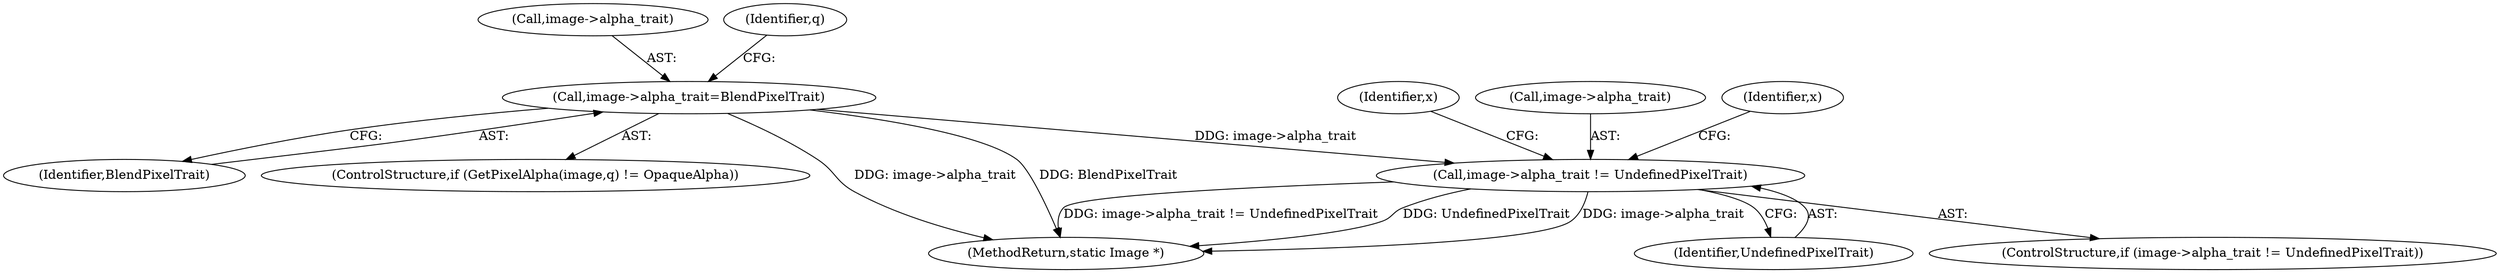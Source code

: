 digraph "0_ImageMagick_76efa969342568841ecf320b5a041685a6d24e0b@pointer" {
"1002129" [label="(Call,image->alpha_trait != UndefinedPixelTrait)"];
"1002189" [label="(Call,image->alpha_trait=BlendPixelTrait)"];
"1002136" [label="(Identifier,x)"];
"1002189" [label="(Call,image->alpha_trait=BlendPixelTrait)"];
"1002190" [label="(Call,image->alpha_trait)"];
"1002375" [label="(MethodReturn,static Image *)"];
"1002195" [label="(Identifier,q)"];
"1002130" [label="(Call,image->alpha_trait)"];
"1002133" [label="(Identifier,UndefinedPixelTrait)"];
"1002128" [label="(ControlStructure,if (image->alpha_trait != UndefinedPixelTrait))"];
"1002165" [label="(Identifier,x)"];
"1002129" [label="(Call,image->alpha_trait != UndefinedPixelTrait)"];
"1002193" [label="(Identifier,BlendPixelTrait)"];
"1002183" [label="(ControlStructure,if (GetPixelAlpha(image,q) != OpaqueAlpha))"];
"1002129" -> "1002128"  [label="AST: "];
"1002129" -> "1002133"  [label="CFG: "];
"1002130" -> "1002129"  [label="AST: "];
"1002133" -> "1002129"  [label="AST: "];
"1002136" -> "1002129"  [label="CFG: "];
"1002165" -> "1002129"  [label="CFG: "];
"1002129" -> "1002375"  [label="DDG: UndefinedPixelTrait"];
"1002129" -> "1002375"  [label="DDG: image->alpha_trait"];
"1002129" -> "1002375"  [label="DDG: image->alpha_trait != UndefinedPixelTrait"];
"1002189" -> "1002129"  [label="DDG: image->alpha_trait"];
"1002189" -> "1002183"  [label="AST: "];
"1002189" -> "1002193"  [label="CFG: "];
"1002190" -> "1002189"  [label="AST: "];
"1002193" -> "1002189"  [label="AST: "];
"1002195" -> "1002189"  [label="CFG: "];
"1002189" -> "1002375"  [label="DDG: image->alpha_trait"];
"1002189" -> "1002375"  [label="DDG: BlendPixelTrait"];
}
